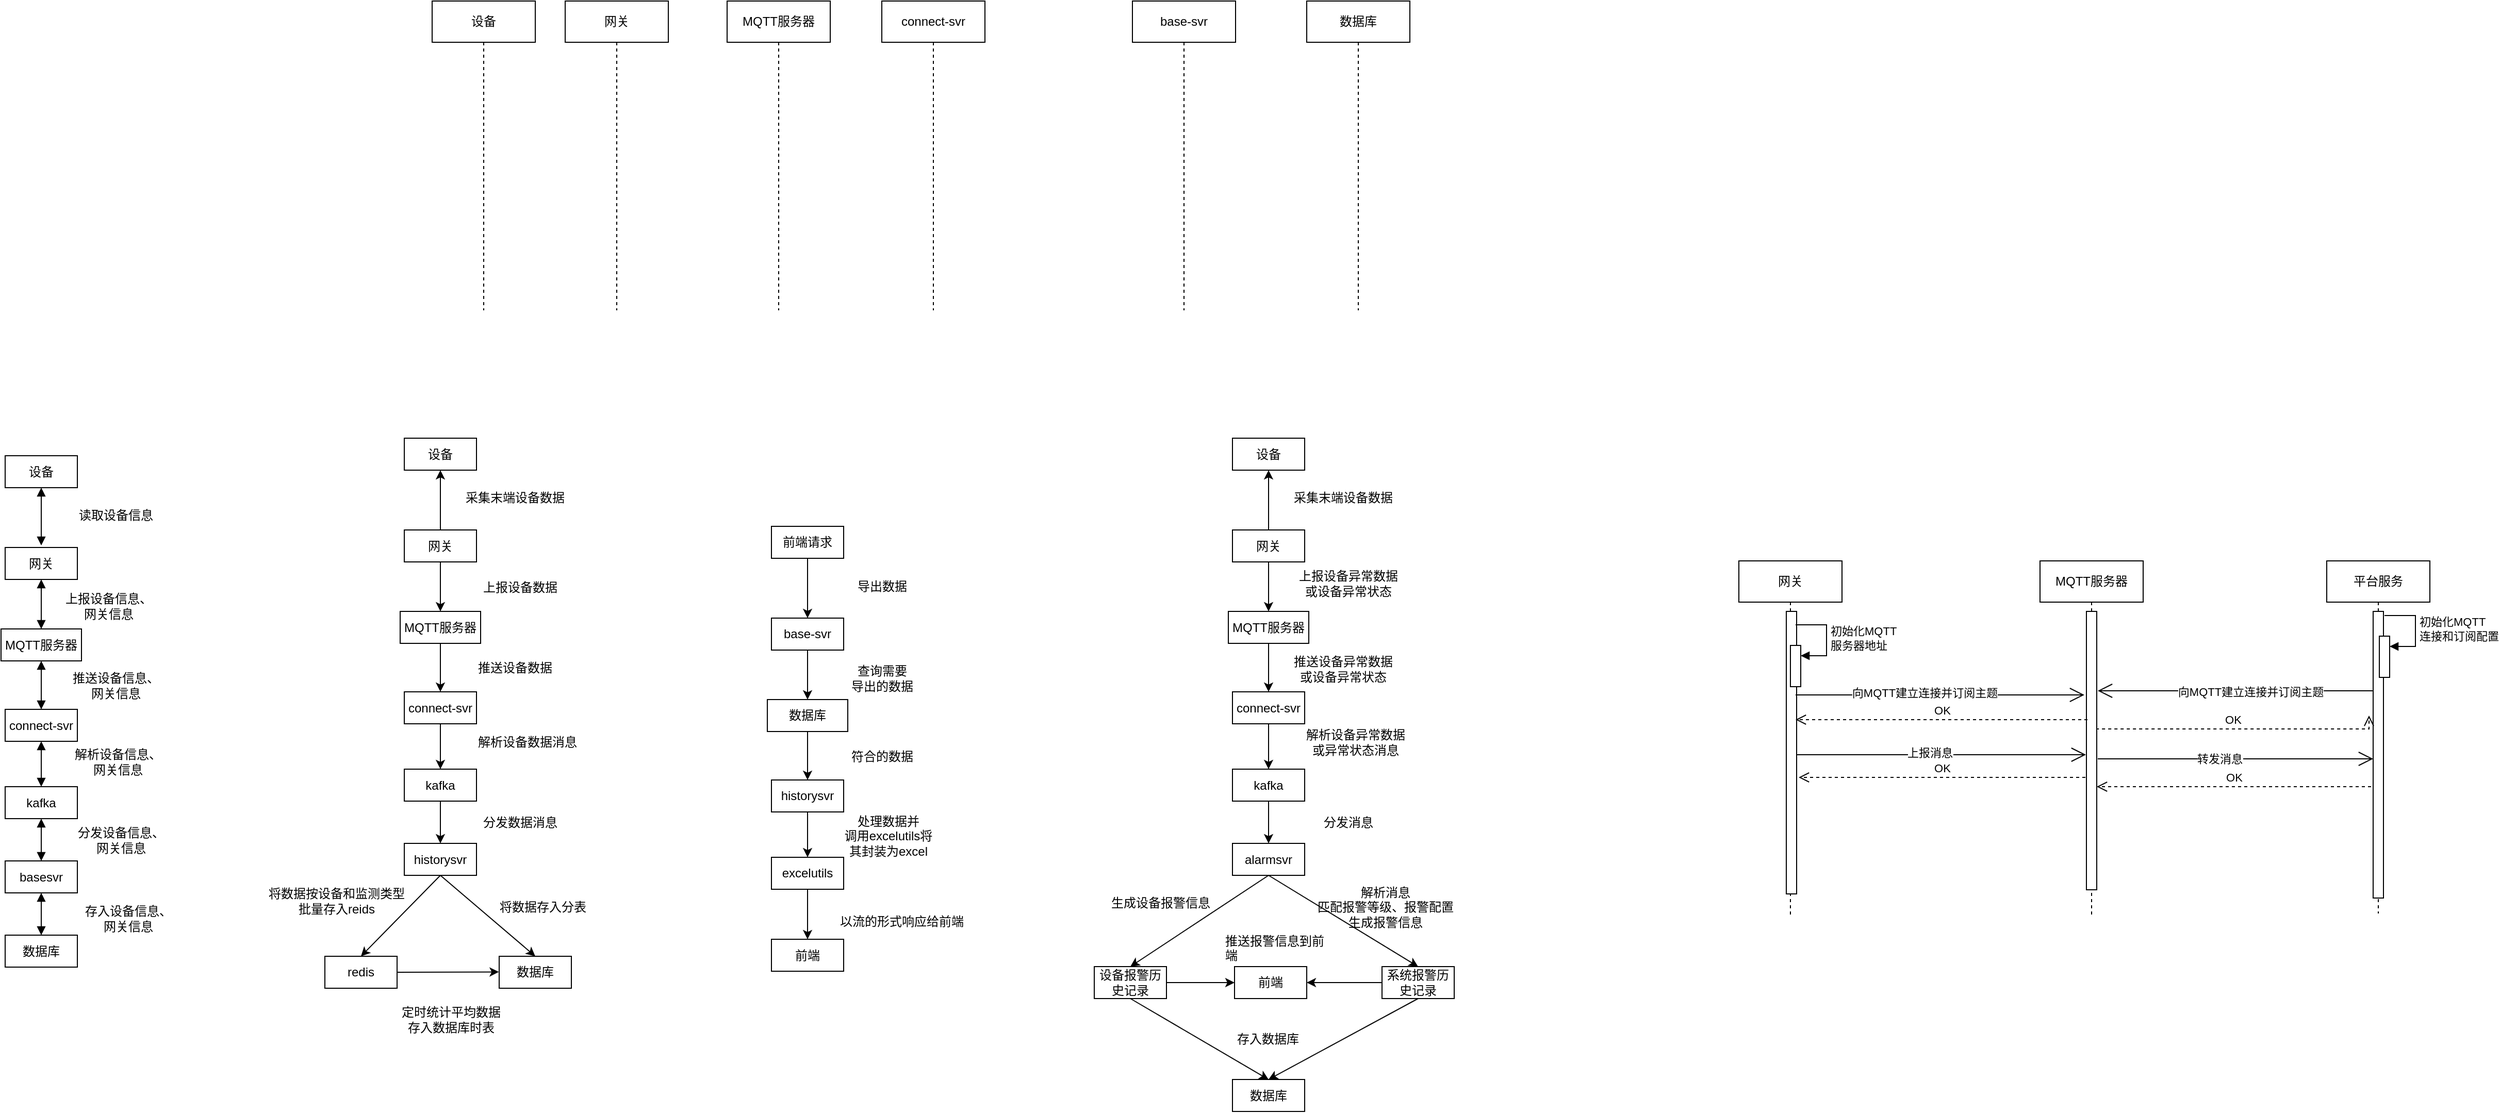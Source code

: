 <mxfile version="21.2.9" type="github">
  <diagram name="第 1 页" id="h34A-3EZHywdLwH-ddXc">
    <mxGraphModel dx="1756" dy="931" grid="0" gridSize="10" guides="1" tooltips="1" connect="1" arrows="1" fold="1" page="0" pageScale="1" pageWidth="827" pageHeight="1169" math="0" shadow="0">
      <root>
        <mxCell id="0" />
        <mxCell id="1" parent="0" />
        <mxCell id="1E0Ts8r5mvp0q8-YTQ_u-5" value="设备" style="shape=umlLifeline;perimeter=lifelinePerimeter;whiteSpace=wrap;html=1;container=1;dropTarget=0;collapsible=0;recursiveResize=0;outlineConnect=0;portConstraint=eastwest;newEdgeStyle={&quot;edgeStyle&quot;:&quot;elbowEdgeStyle&quot;,&quot;elbow&quot;:&quot;vertical&quot;,&quot;curved&quot;:0,&quot;rounded&quot;:0};" vertex="1" parent="1">
          <mxGeometry x="-322" y="-31" width="100" height="300" as="geometry" />
        </mxCell>
        <mxCell id="1E0Ts8r5mvp0q8-YTQ_u-6" value="网关" style="shape=umlLifeline;perimeter=lifelinePerimeter;whiteSpace=wrap;html=1;container=1;dropTarget=0;collapsible=0;recursiveResize=0;outlineConnect=0;portConstraint=eastwest;newEdgeStyle={&quot;edgeStyle&quot;:&quot;elbowEdgeStyle&quot;,&quot;elbow&quot;:&quot;vertical&quot;,&quot;curved&quot;:0,&quot;rounded&quot;:0};" vertex="1" parent="1">
          <mxGeometry x="-193" y="-31" width="100" height="300" as="geometry" />
        </mxCell>
        <mxCell id="1E0Ts8r5mvp0q8-YTQ_u-7" value="MQTT服务器" style="shape=umlLifeline;perimeter=lifelinePerimeter;whiteSpace=wrap;html=1;container=1;dropTarget=0;collapsible=0;recursiveResize=0;outlineConnect=0;portConstraint=eastwest;newEdgeStyle={&quot;edgeStyle&quot;:&quot;elbowEdgeStyle&quot;,&quot;elbow&quot;:&quot;vertical&quot;,&quot;curved&quot;:0,&quot;rounded&quot;:0};" vertex="1" parent="1">
          <mxGeometry x="-36" y="-31" width="100" height="300" as="geometry" />
        </mxCell>
        <mxCell id="1E0Ts8r5mvp0q8-YTQ_u-8" value="connect-svr" style="shape=umlLifeline;perimeter=lifelinePerimeter;whiteSpace=wrap;html=1;container=1;dropTarget=0;collapsible=0;recursiveResize=0;outlineConnect=0;portConstraint=eastwest;newEdgeStyle={&quot;edgeStyle&quot;:&quot;elbowEdgeStyle&quot;,&quot;elbow&quot;:&quot;vertical&quot;,&quot;curved&quot;:0,&quot;rounded&quot;:0};" vertex="1" parent="1">
          <mxGeometry x="114" y="-31" width="100" height="300" as="geometry" />
        </mxCell>
        <mxCell id="1E0Ts8r5mvp0q8-YTQ_u-9" value="base-svr" style="shape=umlLifeline;perimeter=lifelinePerimeter;whiteSpace=wrap;html=1;container=1;dropTarget=0;collapsible=0;recursiveResize=0;outlineConnect=0;portConstraint=eastwest;newEdgeStyle={&quot;edgeStyle&quot;:&quot;elbowEdgeStyle&quot;,&quot;elbow&quot;:&quot;vertical&quot;,&quot;curved&quot;:0,&quot;rounded&quot;:0};" vertex="1" parent="1">
          <mxGeometry x="357" y="-31" width="100" height="300" as="geometry" />
        </mxCell>
        <mxCell id="1E0Ts8r5mvp0q8-YTQ_u-13" value="数据库" style="shape=umlLifeline;perimeter=lifelinePerimeter;whiteSpace=wrap;html=1;container=1;dropTarget=0;collapsible=0;recursiveResize=0;outlineConnect=0;portConstraint=eastwest;newEdgeStyle={&quot;edgeStyle&quot;:&quot;elbowEdgeStyle&quot;,&quot;elbow&quot;:&quot;vertical&quot;,&quot;curved&quot;:0,&quot;rounded&quot;:0};" vertex="1" parent="1">
          <mxGeometry x="526" y="-31" width="100" height="300" as="geometry" />
        </mxCell>
        <mxCell id="1E0Ts8r5mvp0q8-YTQ_u-14" value="设备" style="rounded=0;whiteSpace=wrap;html=1;" vertex="1" parent="1">
          <mxGeometry x="-736" y="410" width="70" height="31" as="geometry" />
        </mxCell>
        <mxCell id="1E0Ts8r5mvp0q8-YTQ_u-15" value="网关" style="rounded=0;whiteSpace=wrap;html=1;" vertex="1" parent="1">
          <mxGeometry x="-736" y="499" width="70" height="31" as="geometry" />
        </mxCell>
        <mxCell id="1E0Ts8r5mvp0q8-YTQ_u-18" value="读取设备信息" style="text;html=1;align=center;verticalAlign=middle;resizable=0;points=[];autosize=1;strokeColor=none;fillColor=none;" vertex="1" parent="1">
          <mxGeometry x="-674" y="455" width="90" height="26" as="geometry" />
        </mxCell>
        <mxCell id="1E0Ts8r5mvp0q8-YTQ_u-20" value="MQTT服务器" style="rounded=0;whiteSpace=wrap;html=1;" vertex="1" parent="1">
          <mxGeometry x="-740" y="578" width="78" height="31" as="geometry" />
        </mxCell>
        <mxCell id="1E0Ts8r5mvp0q8-YTQ_u-22" value="上报设备信息、&lt;br&gt;网关信息" style="text;html=1;align=center;verticalAlign=middle;resizable=0;points=[];autosize=1;strokeColor=none;fillColor=none;" vertex="1" parent="1">
          <mxGeometry x="-687" y="535" width="102" height="41" as="geometry" />
        </mxCell>
        <mxCell id="1E0Ts8r5mvp0q8-YTQ_u-23" value="connect-svr" style="rounded=0;whiteSpace=wrap;html=1;" vertex="1" parent="1">
          <mxGeometry x="-736" y="656" width="70" height="31" as="geometry" />
        </mxCell>
        <mxCell id="1E0Ts8r5mvp0q8-YTQ_u-25" value="推送设备信息、&lt;br style=&quot;border-color: var(--border-color);&quot;&gt;网关信息" style="text;html=1;align=center;verticalAlign=middle;resizable=0;points=[];autosize=1;strokeColor=none;fillColor=none;" vertex="1" parent="1">
          <mxGeometry x="-680" y="612" width="102" height="41" as="geometry" />
        </mxCell>
        <mxCell id="1E0Ts8r5mvp0q8-YTQ_u-26" value="kafka" style="rounded=0;whiteSpace=wrap;html=1;" vertex="1" parent="1">
          <mxGeometry x="-736" y="731" width="70" height="31" as="geometry" />
        </mxCell>
        <mxCell id="1E0Ts8r5mvp0q8-YTQ_u-29" value="解析设备信息、&lt;br style=&quot;border-color: var(--border-color);&quot;&gt;网关信息" style="text;html=1;align=center;verticalAlign=middle;resizable=0;points=[];autosize=1;strokeColor=none;fillColor=none;" vertex="1" parent="1">
          <mxGeometry x="-678" y="686" width="102" height="41" as="geometry" />
        </mxCell>
        <mxCell id="1E0Ts8r5mvp0q8-YTQ_u-30" value="basesvr" style="rounded=0;whiteSpace=wrap;html=1;" vertex="1" parent="1">
          <mxGeometry x="-736" y="803" width="70" height="31" as="geometry" />
        </mxCell>
        <mxCell id="1E0Ts8r5mvp0q8-YTQ_u-32" value="分发设备信息、&lt;br style=&quot;border-color: var(--border-color);&quot;&gt;网关信息" style="text;html=1;align=center;verticalAlign=middle;resizable=0;points=[];autosize=1;strokeColor=none;fillColor=none;" vertex="1" parent="1">
          <mxGeometry x="-675" y="762" width="102" height="41" as="geometry" />
        </mxCell>
        <mxCell id="1E0Ts8r5mvp0q8-YTQ_u-35" value="数据库" style="rounded=0;whiteSpace=wrap;html=1;" vertex="1" parent="1">
          <mxGeometry x="-736" y="875" width="70" height="31" as="geometry" />
        </mxCell>
        <mxCell id="1E0Ts8r5mvp0q8-YTQ_u-37" value="存入设备信息、&lt;br style=&quot;border-color: var(--border-color);&quot;&gt;网关信息" style="text;html=1;align=center;verticalAlign=middle;resizable=0;points=[];autosize=1;strokeColor=none;fillColor=none;" vertex="1" parent="1">
          <mxGeometry x="-668" y="838" width="102" height="41" as="geometry" />
        </mxCell>
        <mxCell id="1E0Ts8r5mvp0q8-YTQ_u-40" value="设备" style="rounded=0;whiteSpace=wrap;html=1;" vertex="1" parent="1">
          <mxGeometry x="-349" y="393" width="70" height="31" as="geometry" />
        </mxCell>
        <mxCell id="1E0Ts8r5mvp0q8-YTQ_u-41" style="edgeStyle=none;rounded=0;orthogonalLoop=1;jettySize=auto;html=1;exitX=0.5;exitY=1;exitDx=0;exitDy=0;entryX=0.5;entryY=0;entryDx=0;entryDy=0;" edge="1" parent="1" source="1E0Ts8r5mvp0q8-YTQ_u-43" target="1E0Ts8r5mvp0q8-YTQ_u-46">
          <mxGeometry relative="1" as="geometry" />
        </mxCell>
        <mxCell id="1E0Ts8r5mvp0q8-YTQ_u-42" style="edgeStyle=none;rounded=0;orthogonalLoop=1;jettySize=auto;html=1;exitX=0.5;exitY=0;exitDx=0;exitDy=0;" edge="1" parent="1" source="1E0Ts8r5mvp0q8-YTQ_u-43" target="1E0Ts8r5mvp0q8-YTQ_u-40">
          <mxGeometry relative="1" as="geometry" />
        </mxCell>
        <mxCell id="1E0Ts8r5mvp0q8-YTQ_u-43" value="网关" style="rounded=0;whiteSpace=wrap;html=1;" vertex="1" parent="1">
          <mxGeometry x="-349" y="482" width="70" height="31" as="geometry" />
        </mxCell>
        <mxCell id="1E0Ts8r5mvp0q8-YTQ_u-44" value="采集末端设备数据" style="text;html=1;align=center;verticalAlign=middle;resizable=0;points=[];autosize=1;strokeColor=none;fillColor=none;" vertex="1" parent="1">
          <mxGeometry x="-299" y="438" width="114" height="26" as="geometry" />
        </mxCell>
        <mxCell id="1E0Ts8r5mvp0q8-YTQ_u-45" style="edgeStyle=none;rounded=0;orthogonalLoop=1;jettySize=auto;html=1;exitX=0.5;exitY=1;exitDx=0;exitDy=0;entryX=0.5;entryY=0;entryDx=0;entryDy=0;" edge="1" parent="1" source="1E0Ts8r5mvp0q8-YTQ_u-46" target="1E0Ts8r5mvp0q8-YTQ_u-49">
          <mxGeometry relative="1" as="geometry" />
        </mxCell>
        <mxCell id="1E0Ts8r5mvp0q8-YTQ_u-46" value="MQTT服务器" style="rounded=0;whiteSpace=wrap;html=1;" vertex="1" parent="1">
          <mxGeometry x="-353" y="561" width="78" height="31" as="geometry" />
        </mxCell>
        <mxCell id="1E0Ts8r5mvp0q8-YTQ_u-47" value="上报设备数据" style="text;html=1;align=center;verticalAlign=middle;resizable=0;points=[];autosize=1;strokeColor=none;fillColor=none;" vertex="1" parent="1">
          <mxGeometry x="-282" y="524.5" width="90" height="26" as="geometry" />
        </mxCell>
        <mxCell id="1E0Ts8r5mvp0q8-YTQ_u-48" style="edgeStyle=none;rounded=0;orthogonalLoop=1;jettySize=auto;html=1;exitX=0.5;exitY=1;exitDx=0;exitDy=0;" edge="1" parent="1" source="1E0Ts8r5mvp0q8-YTQ_u-49" target="1E0Ts8r5mvp0q8-YTQ_u-52">
          <mxGeometry relative="1" as="geometry" />
        </mxCell>
        <mxCell id="1E0Ts8r5mvp0q8-YTQ_u-49" value="connect-svr" style="rounded=0;whiteSpace=wrap;html=1;" vertex="1" parent="1">
          <mxGeometry x="-349" y="639" width="70" height="31" as="geometry" />
        </mxCell>
        <mxCell id="1E0Ts8r5mvp0q8-YTQ_u-50" value="推送设备数据" style="text;html=1;align=center;verticalAlign=middle;resizable=0;points=[];autosize=1;strokeColor=none;fillColor=none;" vertex="1" parent="1">
          <mxGeometry x="-287" y="603" width="90" height="26" as="geometry" />
        </mxCell>
        <mxCell id="1E0Ts8r5mvp0q8-YTQ_u-51" style="edgeStyle=none;rounded=0;orthogonalLoop=1;jettySize=auto;html=1;exitX=0.5;exitY=1;exitDx=0;exitDy=0;entryX=0.5;entryY=0;entryDx=0;entryDy=0;" edge="1" parent="1" source="1E0Ts8r5mvp0q8-YTQ_u-52" target="1E0Ts8r5mvp0q8-YTQ_u-55">
          <mxGeometry relative="1" as="geometry" />
        </mxCell>
        <mxCell id="1E0Ts8r5mvp0q8-YTQ_u-52" value="kafka" style="rounded=0;whiteSpace=wrap;html=1;" vertex="1" parent="1">
          <mxGeometry x="-349" y="714" width="70" height="31" as="geometry" />
        </mxCell>
        <mxCell id="1E0Ts8r5mvp0q8-YTQ_u-53" value="解析设备数据消息" style="text;html=1;align=center;verticalAlign=middle;resizable=0;points=[];autosize=1;strokeColor=none;fillColor=none;" vertex="1" parent="1">
          <mxGeometry x="-287" y="674.5" width="114" height="26" as="geometry" />
        </mxCell>
        <mxCell id="1E0Ts8r5mvp0q8-YTQ_u-61" style="edgeStyle=none;rounded=0;orthogonalLoop=1;jettySize=auto;html=1;exitX=0.5;exitY=1;exitDx=0;exitDy=0;entryX=0.5;entryY=0;entryDx=0;entryDy=0;" edge="1" parent="1" source="1E0Ts8r5mvp0q8-YTQ_u-55" target="1E0Ts8r5mvp0q8-YTQ_u-60">
          <mxGeometry relative="1" as="geometry" />
        </mxCell>
        <mxCell id="1E0Ts8r5mvp0q8-YTQ_u-65" style="edgeStyle=none;rounded=0;orthogonalLoop=1;jettySize=auto;html=1;exitX=0.5;exitY=1;exitDx=0;exitDy=0;entryX=0.5;entryY=0;entryDx=0;entryDy=0;" edge="1" parent="1" source="1E0Ts8r5mvp0q8-YTQ_u-55" target="1E0Ts8r5mvp0q8-YTQ_u-57">
          <mxGeometry relative="1" as="geometry" />
        </mxCell>
        <mxCell id="1E0Ts8r5mvp0q8-YTQ_u-55" value="historysvr" style="rounded=0;whiteSpace=wrap;html=1;" vertex="1" parent="1">
          <mxGeometry x="-349" y="786" width="70" height="31" as="geometry" />
        </mxCell>
        <mxCell id="1E0Ts8r5mvp0q8-YTQ_u-56" value="分发数据消息" style="text;html=1;align=center;verticalAlign=middle;resizable=0;points=[];autosize=1;strokeColor=none;fillColor=none;" vertex="1" parent="1">
          <mxGeometry x="-282" y="753" width="90" height="26" as="geometry" />
        </mxCell>
        <mxCell id="1E0Ts8r5mvp0q8-YTQ_u-57" value="数据库" style="rounded=0;whiteSpace=wrap;html=1;" vertex="1" parent="1">
          <mxGeometry x="-257" y="895.5" width="70" height="31" as="geometry" />
        </mxCell>
        <mxCell id="1E0Ts8r5mvp0q8-YTQ_u-67" style="edgeStyle=none;rounded=0;orthogonalLoop=1;jettySize=auto;html=1;exitX=1;exitY=0.5;exitDx=0;exitDy=0;" edge="1" parent="1" source="1E0Ts8r5mvp0q8-YTQ_u-60">
          <mxGeometry relative="1" as="geometry">
            <mxPoint x="-257.333" y="910.667" as="targetPoint" />
          </mxGeometry>
        </mxCell>
        <mxCell id="1E0Ts8r5mvp0q8-YTQ_u-60" value="redis" style="rounded=0;whiteSpace=wrap;html=1;" vertex="1" parent="1">
          <mxGeometry x="-426" y="895.5" width="70" height="31" as="geometry" />
        </mxCell>
        <mxCell id="1E0Ts8r5mvp0q8-YTQ_u-62" value="将数据按设备和监测类型&lt;br&gt;批量存入reids" style="text;html=1;align=center;verticalAlign=middle;resizable=0;points=[];autosize=1;strokeColor=none;fillColor=none;" vertex="1" parent="1">
          <mxGeometry x="-490" y="821.5" width="150" height="41" as="geometry" />
        </mxCell>
        <mxCell id="1E0Ts8r5mvp0q8-YTQ_u-66" value="将数据存入分表" style="text;html=1;align=center;verticalAlign=middle;resizable=0;points=[];autosize=1;strokeColor=none;fillColor=none;" vertex="1" parent="1">
          <mxGeometry x="-266" y="834.5" width="102" height="26" as="geometry" />
        </mxCell>
        <mxCell id="1E0Ts8r5mvp0q8-YTQ_u-68" value="定时统计平均数据&lt;br&gt;存入数据库时表" style="text;html=1;align=center;verticalAlign=middle;resizable=0;points=[];autosize=1;strokeColor=none;fillColor=none;" vertex="1" parent="1">
          <mxGeometry x="-361" y="936.5" width="114" height="41" as="geometry" />
        </mxCell>
        <mxCell id="1E0Ts8r5mvp0q8-YTQ_u-89" style="edgeStyle=none;rounded=0;orthogonalLoop=1;jettySize=auto;html=1;exitX=0.5;exitY=1;exitDx=0;exitDy=0;" edge="1" parent="1" source="1E0Ts8r5mvp0q8-YTQ_u-70" target="1E0Ts8r5mvp0q8-YTQ_u-73">
          <mxGeometry relative="1" as="geometry" />
        </mxCell>
        <mxCell id="1E0Ts8r5mvp0q8-YTQ_u-70" value="前端请求" style="rounded=0;whiteSpace=wrap;html=1;" vertex="1" parent="1">
          <mxGeometry x="7" y="478.5" width="70" height="31" as="geometry" />
        </mxCell>
        <mxCell id="1E0Ts8r5mvp0q8-YTQ_u-71" style="edgeStyle=none;rounded=0;orthogonalLoop=1;jettySize=auto;html=1;exitX=0.5;exitY=1;exitDx=0;exitDy=0;entryX=0.5;entryY=0;entryDx=0;entryDy=0;" edge="1" parent="1" source="1E0Ts8r5mvp0q8-YTQ_u-73" target="1E0Ts8r5mvp0q8-YTQ_u-76">
          <mxGeometry relative="1" as="geometry" />
        </mxCell>
        <mxCell id="1E0Ts8r5mvp0q8-YTQ_u-73" value="base-svr" style="rounded=0;whiteSpace=wrap;html=1;" vertex="1" parent="1">
          <mxGeometry x="7" y="567.5" width="70" height="31" as="geometry" />
        </mxCell>
        <mxCell id="1E0Ts8r5mvp0q8-YTQ_u-74" value="导出数据" style="text;html=1;align=center;verticalAlign=middle;resizable=0;points=[];autosize=1;strokeColor=none;fillColor=none;" vertex="1" parent="1">
          <mxGeometry x="81" y="523.5" width="66" height="26" as="geometry" />
        </mxCell>
        <mxCell id="1E0Ts8r5mvp0q8-YTQ_u-75" style="edgeStyle=none;rounded=0;orthogonalLoop=1;jettySize=auto;html=1;exitX=0.5;exitY=1;exitDx=0;exitDy=0;entryX=0.5;entryY=0;entryDx=0;entryDy=0;" edge="1" parent="1" source="1E0Ts8r5mvp0q8-YTQ_u-76" target="1E0Ts8r5mvp0q8-YTQ_u-79">
          <mxGeometry relative="1" as="geometry" />
        </mxCell>
        <mxCell id="1E0Ts8r5mvp0q8-YTQ_u-76" value="数据库" style="rounded=0;whiteSpace=wrap;html=1;" vertex="1" parent="1">
          <mxGeometry x="3" y="646.5" width="78" height="31" as="geometry" />
        </mxCell>
        <mxCell id="1E0Ts8r5mvp0q8-YTQ_u-77" value="查询需要&lt;br&gt;导出的数据" style="text;html=1;align=center;verticalAlign=middle;resizable=0;points=[];autosize=1;strokeColor=none;fillColor=none;" vertex="1" parent="1">
          <mxGeometry x="75" y="605.5" width="78" height="41" as="geometry" />
        </mxCell>
        <mxCell id="1E0Ts8r5mvp0q8-YTQ_u-78" style="edgeStyle=none;rounded=0;orthogonalLoop=1;jettySize=auto;html=1;exitX=0.5;exitY=1;exitDx=0;exitDy=0;" edge="1" parent="1" source="1E0Ts8r5mvp0q8-YTQ_u-79" target="1E0Ts8r5mvp0q8-YTQ_u-82">
          <mxGeometry relative="1" as="geometry" />
        </mxCell>
        <mxCell id="1E0Ts8r5mvp0q8-YTQ_u-79" value="historysvr" style="rounded=0;whiteSpace=wrap;html=1;" vertex="1" parent="1">
          <mxGeometry x="7" y="724.5" width="70" height="31" as="geometry" />
        </mxCell>
        <mxCell id="1E0Ts8r5mvp0q8-YTQ_u-80" value="符合的数据" style="text;html=1;align=center;verticalAlign=middle;resizable=0;points=[];autosize=1;strokeColor=none;fillColor=none;" vertex="1" parent="1">
          <mxGeometry x="75" y="688.5" width="78" height="26" as="geometry" />
        </mxCell>
        <mxCell id="1E0Ts8r5mvp0q8-YTQ_u-122" style="edgeStyle=none;rounded=0;orthogonalLoop=1;jettySize=auto;html=1;exitX=0.5;exitY=1;exitDx=0;exitDy=0;entryX=0.5;entryY=0;entryDx=0;entryDy=0;" edge="1" parent="1" source="1E0Ts8r5mvp0q8-YTQ_u-82" target="1E0Ts8r5mvp0q8-YTQ_u-120">
          <mxGeometry relative="1" as="geometry" />
        </mxCell>
        <mxCell id="1E0Ts8r5mvp0q8-YTQ_u-82" value="excelutils" style="rounded=0;whiteSpace=wrap;html=1;" vertex="1" parent="1">
          <mxGeometry x="7" y="799.5" width="70" height="31" as="geometry" />
        </mxCell>
        <mxCell id="1E0Ts8r5mvp0q8-YTQ_u-83" value="处理数据并&lt;br&gt;调用excelutils将&lt;br&gt;其封装为excel" style="text;html=1;align=center;verticalAlign=middle;resizable=0;points=[];autosize=1;strokeColor=none;fillColor=none;" vertex="1" parent="1">
          <mxGeometry x="68" y="751.5" width="103" height="55" as="geometry" />
        </mxCell>
        <mxCell id="1E0Ts8r5mvp0q8-YTQ_u-90" value="设备" style="rounded=0;whiteSpace=wrap;html=1;" vertex="1" parent="1">
          <mxGeometry x="454" y="393" width="70" height="31" as="geometry" />
        </mxCell>
        <mxCell id="1E0Ts8r5mvp0q8-YTQ_u-91" style="edgeStyle=none;rounded=0;orthogonalLoop=1;jettySize=auto;html=1;exitX=0.5;exitY=1;exitDx=0;exitDy=0;entryX=0.5;entryY=0;entryDx=0;entryDy=0;" edge="1" parent="1" source="1E0Ts8r5mvp0q8-YTQ_u-93" target="1E0Ts8r5mvp0q8-YTQ_u-96">
          <mxGeometry relative="1" as="geometry" />
        </mxCell>
        <mxCell id="1E0Ts8r5mvp0q8-YTQ_u-92" style="edgeStyle=none;rounded=0;orthogonalLoop=1;jettySize=auto;html=1;exitX=0.5;exitY=0;exitDx=0;exitDy=0;" edge="1" parent="1" source="1E0Ts8r5mvp0q8-YTQ_u-93" target="1E0Ts8r5mvp0q8-YTQ_u-90">
          <mxGeometry relative="1" as="geometry" />
        </mxCell>
        <mxCell id="1E0Ts8r5mvp0q8-YTQ_u-93" value="网关" style="rounded=0;whiteSpace=wrap;html=1;" vertex="1" parent="1">
          <mxGeometry x="454" y="482" width="70" height="31" as="geometry" />
        </mxCell>
        <mxCell id="1E0Ts8r5mvp0q8-YTQ_u-94" value="采集末端设备数据" style="text;html=1;align=center;verticalAlign=middle;resizable=0;points=[];autosize=1;strokeColor=none;fillColor=none;" vertex="1" parent="1">
          <mxGeometry x="504" y="438" width="114" height="26" as="geometry" />
        </mxCell>
        <mxCell id="1E0Ts8r5mvp0q8-YTQ_u-95" style="edgeStyle=none;rounded=0;orthogonalLoop=1;jettySize=auto;html=1;exitX=0.5;exitY=1;exitDx=0;exitDy=0;entryX=0.5;entryY=0;entryDx=0;entryDy=0;" edge="1" parent="1" source="1E0Ts8r5mvp0q8-YTQ_u-96" target="1E0Ts8r5mvp0q8-YTQ_u-99">
          <mxGeometry relative="1" as="geometry" />
        </mxCell>
        <mxCell id="1E0Ts8r5mvp0q8-YTQ_u-96" value="MQTT服务器" style="rounded=0;whiteSpace=wrap;html=1;" vertex="1" parent="1">
          <mxGeometry x="450" y="561" width="78" height="31" as="geometry" />
        </mxCell>
        <mxCell id="1E0Ts8r5mvp0q8-YTQ_u-97" value="上报设备异常数据&lt;br&gt;或设备异常状态" style="text;html=1;align=center;verticalAlign=middle;resizable=0;points=[];autosize=1;strokeColor=none;fillColor=none;" vertex="1" parent="1">
          <mxGeometry x="509" y="513" width="114" height="41" as="geometry" />
        </mxCell>
        <mxCell id="1E0Ts8r5mvp0q8-YTQ_u-98" style="edgeStyle=none;rounded=0;orthogonalLoop=1;jettySize=auto;html=1;exitX=0.5;exitY=1;exitDx=0;exitDy=0;" edge="1" parent="1" source="1E0Ts8r5mvp0q8-YTQ_u-99" target="1E0Ts8r5mvp0q8-YTQ_u-102">
          <mxGeometry relative="1" as="geometry" />
        </mxCell>
        <mxCell id="1E0Ts8r5mvp0q8-YTQ_u-99" value="connect-svr" style="rounded=0;whiteSpace=wrap;html=1;" vertex="1" parent="1">
          <mxGeometry x="454" y="639" width="70" height="31" as="geometry" />
        </mxCell>
        <mxCell id="1E0Ts8r5mvp0q8-YTQ_u-100" value="推送设备异常数据&lt;br&gt;或设备异常状态" style="text;html=1;align=center;verticalAlign=middle;resizable=0;points=[];autosize=1;strokeColor=none;fillColor=none;" vertex="1" parent="1">
          <mxGeometry x="504" y="596" width="114" height="41" as="geometry" />
        </mxCell>
        <mxCell id="1E0Ts8r5mvp0q8-YTQ_u-101" style="edgeStyle=none;rounded=0;orthogonalLoop=1;jettySize=auto;html=1;exitX=0.5;exitY=1;exitDx=0;exitDy=0;entryX=0.5;entryY=0;entryDx=0;entryDy=0;" edge="1" parent="1" source="1E0Ts8r5mvp0q8-YTQ_u-102" target="1E0Ts8r5mvp0q8-YTQ_u-106">
          <mxGeometry relative="1" as="geometry" />
        </mxCell>
        <mxCell id="1E0Ts8r5mvp0q8-YTQ_u-102" value="kafka" style="rounded=0;whiteSpace=wrap;html=1;" vertex="1" parent="1">
          <mxGeometry x="454" y="714" width="70" height="31" as="geometry" />
        </mxCell>
        <mxCell id="1E0Ts8r5mvp0q8-YTQ_u-103" value="解析设备异常数据&lt;br&gt;或异常状态消息" style="text;html=1;align=center;verticalAlign=middle;resizable=0;points=[];autosize=1;strokeColor=none;fillColor=none;" vertex="1" parent="1">
          <mxGeometry x="516" y="667.5" width="114" height="41" as="geometry" />
        </mxCell>
        <mxCell id="1E0Ts8r5mvp0q8-YTQ_u-104" style="edgeStyle=none;rounded=0;orthogonalLoop=1;jettySize=auto;html=1;exitX=0.5;exitY=1;exitDx=0;exitDy=0;entryX=0.5;entryY=0;entryDx=0;entryDy=0;" edge="1" parent="1" source="1E0Ts8r5mvp0q8-YTQ_u-106" target="1E0Ts8r5mvp0q8-YTQ_u-110">
          <mxGeometry relative="1" as="geometry" />
        </mxCell>
        <mxCell id="1E0Ts8r5mvp0q8-YTQ_u-105" style="edgeStyle=none;rounded=0;orthogonalLoop=1;jettySize=auto;html=1;exitX=0.5;exitY=1;exitDx=0;exitDy=0;entryX=0.5;entryY=0;entryDx=0;entryDy=0;" edge="1" parent="1" source="1E0Ts8r5mvp0q8-YTQ_u-106" target="1E0Ts8r5mvp0q8-YTQ_u-108">
          <mxGeometry relative="1" as="geometry" />
        </mxCell>
        <mxCell id="1E0Ts8r5mvp0q8-YTQ_u-106" value="alarmsvr" style="rounded=0;whiteSpace=wrap;html=1;" vertex="1" parent="1">
          <mxGeometry x="454" y="786" width="70" height="31" as="geometry" />
        </mxCell>
        <mxCell id="1E0Ts8r5mvp0q8-YTQ_u-107" value="分发消息" style="text;html=1;align=center;verticalAlign=middle;resizable=0;points=[];autosize=1;strokeColor=none;fillColor=none;" vertex="1" parent="1">
          <mxGeometry x="533" y="753" width="66" height="26" as="geometry" />
        </mxCell>
        <mxCell id="1E0Ts8r5mvp0q8-YTQ_u-117" style="edgeStyle=none;rounded=0;orthogonalLoop=1;jettySize=auto;html=1;exitX=0.5;exitY=1;exitDx=0;exitDy=0;entryX=0.5;entryY=0;entryDx=0;entryDy=0;" edge="1" parent="1" source="1E0Ts8r5mvp0q8-YTQ_u-108" target="1E0Ts8r5mvp0q8-YTQ_u-115">
          <mxGeometry relative="1" as="geometry" />
        </mxCell>
        <mxCell id="1E0Ts8r5mvp0q8-YTQ_u-125" style="edgeStyle=none;rounded=0;orthogonalLoop=1;jettySize=auto;html=1;exitX=0;exitY=0.5;exitDx=0;exitDy=0;entryX=1;entryY=0.5;entryDx=0;entryDy=0;" edge="1" parent="1" source="1E0Ts8r5mvp0q8-YTQ_u-108" target="1E0Ts8r5mvp0q8-YTQ_u-123">
          <mxGeometry relative="1" as="geometry" />
        </mxCell>
        <mxCell id="1E0Ts8r5mvp0q8-YTQ_u-108" value="系统报警历史记录" style="rounded=0;whiteSpace=wrap;html=1;" vertex="1" parent="1">
          <mxGeometry x="599" y="905.5" width="70" height="31" as="geometry" />
        </mxCell>
        <mxCell id="1E0Ts8r5mvp0q8-YTQ_u-116" style="edgeStyle=none;rounded=0;orthogonalLoop=1;jettySize=auto;html=1;exitX=0.5;exitY=1;exitDx=0;exitDy=0;entryX=0.5;entryY=0;entryDx=0;entryDy=0;" edge="1" parent="1" source="1E0Ts8r5mvp0q8-YTQ_u-110" target="1E0Ts8r5mvp0q8-YTQ_u-115">
          <mxGeometry relative="1" as="geometry" />
        </mxCell>
        <mxCell id="1E0Ts8r5mvp0q8-YTQ_u-124" style="edgeStyle=none;rounded=0;orthogonalLoop=1;jettySize=auto;html=1;exitX=1;exitY=0.5;exitDx=0;exitDy=0;entryX=0;entryY=0.5;entryDx=0;entryDy=0;" edge="1" parent="1" source="1E0Ts8r5mvp0q8-YTQ_u-110" target="1E0Ts8r5mvp0q8-YTQ_u-123">
          <mxGeometry relative="1" as="geometry" />
        </mxCell>
        <mxCell id="1E0Ts8r5mvp0q8-YTQ_u-110" value="设备报警历史记录" style="rounded=0;whiteSpace=wrap;html=1;" vertex="1" parent="1">
          <mxGeometry x="320" y="905.5" width="70" height="31" as="geometry" />
        </mxCell>
        <mxCell id="1E0Ts8r5mvp0q8-YTQ_u-111" value="生成设备报警信息" style="text;html=1;align=center;verticalAlign=middle;resizable=0;points=[];autosize=1;strokeColor=none;fillColor=none;" vertex="1" parent="1">
          <mxGeometry x="327" y="830.5" width="114" height="26" as="geometry" />
        </mxCell>
        <mxCell id="1E0Ts8r5mvp0q8-YTQ_u-115" value="数据库" style="rounded=0;whiteSpace=wrap;html=1;" vertex="1" parent="1">
          <mxGeometry x="454" y="1015" width="70" height="31" as="geometry" />
        </mxCell>
        <mxCell id="1E0Ts8r5mvp0q8-YTQ_u-118" value="存入数据库" style="text;html=1;align=center;verticalAlign=middle;resizable=0;points=[];autosize=1;strokeColor=none;fillColor=none;" vertex="1" parent="1">
          <mxGeometry x="449" y="963" width="78" height="26" as="geometry" />
        </mxCell>
        <mxCell id="1E0Ts8r5mvp0q8-YTQ_u-119" value="解析消息&lt;br&gt;匹配报警等级、报警配置&lt;br&gt;生成报警信息" style="text;html=1;align=center;verticalAlign=middle;resizable=0;points=[];autosize=1;strokeColor=none;fillColor=none;" vertex="1" parent="1">
          <mxGeometry x="527" y="820" width="150" height="55" as="geometry" />
        </mxCell>
        <mxCell id="1E0Ts8r5mvp0q8-YTQ_u-120" value="前端" style="rounded=0;whiteSpace=wrap;html=1;" vertex="1" parent="1">
          <mxGeometry x="7" y="879" width="70" height="31" as="geometry" />
        </mxCell>
        <mxCell id="1E0Ts8r5mvp0q8-YTQ_u-121" value="以流的形式响应给前端" style="text;html=1;align=center;verticalAlign=middle;resizable=0;points=[];autosize=1;strokeColor=none;fillColor=none;" vertex="1" parent="1">
          <mxGeometry x="64" y="849" width="138" height="26" as="geometry" />
        </mxCell>
        <mxCell id="1E0Ts8r5mvp0q8-YTQ_u-123" value="前端" style="rounded=0;whiteSpace=wrap;html=1;" vertex="1" parent="1">
          <mxGeometry x="456" y="905.5" width="70" height="31" as="geometry" />
        </mxCell>
        <mxCell id="1E0Ts8r5mvp0q8-YTQ_u-126" value="&lt;span style=&quot;color: rgb(0, 0, 0); font-family: Helvetica; font-size: 12px; font-style: normal; font-variant-ligatures: normal; font-variant-caps: normal; font-weight: 400; letter-spacing: normal; orphans: 2; text-align: center; text-indent: 0px; text-transform: none; widows: 2; word-spacing: 0px; -webkit-text-stroke-width: 0px; background-color: rgb(255, 255, 255); text-decoration-thickness: initial; text-decoration-style: initial; text-decoration-color: initial; float: none; display: inline !important;&quot;&gt;推送报警信息到前端&lt;/span&gt;" style="text;whiteSpace=wrap;html=1;" vertex="1" parent="1">
          <mxGeometry x="445" y="866.997" width="100" height="36" as="geometry" />
        </mxCell>
        <mxCell id="1E0Ts8r5mvp0q8-YTQ_u-149" value="网关" style="shape=umlLifeline;perimeter=lifelinePerimeter;whiteSpace=wrap;html=1;container=1;dropTarget=0;collapsible=0;recursiveResize=0;outlineConnect=0;portConstraint=eastwest;newEdgeStyle={&quot;edgeStyle&quot;:&quot;elbowEdgeStyle&quot;,&quot;elbow&quot;:&quot;vertical&quot;,&quot;curved&quot;:0,&quot;rounded&quot;:0};" vertex="1" parent="1">
          <mxGeometry x="945" y="512" width="100" height="343" as="geometry" />
        </mxCell>
        <mxCell id="1E0Ts8r5mvp0q8-YTQ_u-150" value="" style="html=1;points=[];perimeter=orthogonalPerimeter;outlineConnect=0;targetShapes=umlLifeline;portConstraint=eastwest;newEdgeStyle={&quot;edgeStyle&quot;:&quot;elbowEdgeStyle&quot;,&quot;elbow&quot;:&quot;vertical&quot;,&quot;curved&quot;:0,&quot;rounded&quot;:0};" vertex="1" parent="1E0Ts8r5mvp0q8-YTQ_u-149">
          <mxGeometry x="46" y="49" width="10" height="274" as="geometry" />
        </mxCell>
        <mxCell id="1E0Ts8r5mvp0q8-YTQ_u-151" value="" style="html=1;points=[];perimeter=orthogonalPerimeter;outlineConnect=0;targetShapes=umlLifeline;portConstraint=eastwest;newEdgeStyle={&quot;edgeStyle&quot;:&quot;elbowEdgeStyle&quot;,&quot;elbow&quot;:&quot;vertical&quot;,&quot;curved&quot;:0,&quot;rounded&quot;:0};" vertex="1" parent="1E0Ts8r5mvp0q8-YTQ_u-149">
          <mxGeometry x="50" y="82" width="10" height="40" as="geometry" />
        </mxCell>
        <mxCell id="1E0Ts8r5mvp0q8-YTQ_u-152" value="初始化MQTT&lt;br&gt;服务器地址" style="html=1;align=left;spacingLeft=2;endArrow=block;rounded=0;edgeStyle=orthogonalEdgeStyle;curved=0;rounded=0;" edge="1" parent="1E0Ts8r5mvp0q8-YTQ_u-149" target="1E0Ts8r5mvp0q8-YTQ_u-151">
          <mxGeometry relative="1" as="geometry">
            <mxPoint x="55" y="62" as="sourcePoint" />
            <Array as="points">
              <mxPoint x="85" y="92" />
            </Array>
          </mxGeometry>
        </mxCell>
        <mxCell id="1E0Ts8r5mvp0q8-YTQ_u-153" value="MQTT服务器" style="shape=umlLifeline;perimeter=lifelinePerimeter;whiteSpace=wrap;html=1;container=1;dropTarget=0;collapsible=0;recursiveResize=0;outlineConnect=0;portConstraint=eastwest;newEdgeStyle={&quot;edgeStyle&quot;:&quot;elbowEdgeStyle&quot;,&quot;elbow&quot;:&quot;vertical&quot;,&quot;curved&quot;:0,&quot;rounded&quot;:0};" vertex="1" parent="1">
          <mxGeometry x="1237" y="512" width="100" height="346" as="geometry" />
        </mxCell>
        <mxCell id="1E0Ts8r5mvp0q8-YTQ_u-154" value="" style="html=1;points=[];perimeter=orthogonalPerimeter;outlineConnect=0;targetShapes=umlLifeline;portConstraint=eastwest;newEdgeStyle={&quot;edgeStyle&quot;:&quot;elbowEdgeStyle&quot;,&quot;elbow&quot;:&quot;vertical&quot;,&quot;curved&quot;:0,&quot;rounded&quot;:0};" vertex="1" parent="1E0Ts8r5mvp0q8-YTQ_u-153">
          <mxGeometry x="45" y="49" width="10" height="270" as="geometry" />
        </mxCell>
        <mxCell id="1E0Ts8r5mvp0q8-YTQ_u-155" value="平台服务" style="shape=umlLifeline;perimeter=lifelinePerimeter;whiteSpace=wrap;html=1;container=1;dropTarget=0;collapsible=0;recursiveResize=0;outlineConnect=0;portConstraint=eastwest;newEdgeStyle={&quot;edgeStyle&quot;:&quot;elbowEdgeStyle&quot;,&quot;elbow&quot;:&quot;vertical&quot;,&quot;curved&quot;:0,&quot;rounded&quot;:0};" vertex="1" parent="1">
          <mxGeometry x="1515" y="512" width="100" height="342" as="geometry" />
        </mxCell>
        <mxCell id="1E0Ts8r5mvp0q8-YTQ_u-156" value="" style="html=1;points=[];perimeter=orthogonalPerimeter;outlineConnect=0;targetShapes=umlLifeline;portConstraint=eastwest;newEdgeStyle={&quot;edgeStyle&quot;:&quot;elbowEdgeStyle&quot;,&quot;elbow&quot;:&quot;vertical&quot;,&quot;curved&quot;:0,&quot;rounded&quot;:0};" vertex="1" parent="1E0Ts8r5mvp0q8-YTQ_u-155">
          <mxGeometry x="45" y="49" width="10" height="278" as="geometry" />
        </mxCell>
        <mxCell id="1E0Ts8r5mvp0q8-YTQ_u-157" value="" style="html=1;points=[];perimeter=orthogonalPerimeter;outlineConnect=0;targetShapes=umlLifeline;portConstraint=eastwest;newEdgeStyle={&quot;edgeStyle&quot;:&quot;elbowEdgeStyle&quot;,&quot;elbow&quot;:&quot;vertical&quot;,&quot;curved&quot;:0,&quot;rounded&quot;:0};" vertex="1" parent="1E0Ts8r5mvp0q8-YTQ_u-155">
          <mxGeometry x="51" y="73" width="10" height="40" as="geometry" />
        </mxCell>
        <mxCell id="1E0Ts8r5mvp0q8-YTQ_u-158" value="初始化MQTT&lt;br&gt;连接和订阅配置" style="html=1;align=left;spacingLeft=2;endArrow=block;rounded=0;edgeStyle=orthogonalEdgeStyle;curved=0;rounded=0;" edge="1" parent="1E0Ts8r5mvp0q8-YTQ_u-155" target="1E0Ts8r5mvp0q8-YTQ_u-157">
          <mxGeometry relative="1" as="geometry">
            <mxPoint x="56" y="53" as="sourcePoint" />
            <Array as="points">
              <mxPoint x="86" y="83" />
            </Array>
          </mxGeometry>
        </mxCell>
        <mxCell id="1E0Ts8r5mvp0q8-YTQ_u-159" value="" style="endArrow=open;endFill=1;endSize=12;html=1;rounded=0;" edge="1" parent="1">
          <mxGeometry width="160" relative="1" as="geometry">
            <mxPoint x="1560.5" y="638.0" as="sourcePoint" />
            <mxPoint x="1293" y="638" as="targetPoint" />
          </mxGeometry>
        </mxCell>
        <mxCell id="1E0Ts8r5mvp0q8-YTQ_u-160" value="向MQTT建立连接并订阅主题" style="edgeLabel;html=1;align=center;verticalAlign=middle;resizable=0;points=[];" vertex="1" connectable="0" parent="1E0Ts8r5mvp0q8-YTQ_u-159">
          <mxGeometry x="-0.108" y="1" relative="1" as="geometry">
            <mxPoint as="offset" />
          </mxGeometry>
        </mxCell>
        <mxCell id="1E0Ts8r5mvp0q8-YTQ_u-161" value="" style="endArrow=open;endFill=1;endSize=12;html=1;rounded=0;" edge="1" parent="1">
          <mxGeometry width="160" relative="1" as="geometry">
            <mxPoint x="1000" y="642" as="sourcePoint" />
            <mxPoint x="1280" y="642" as="targetPoint" />
          </mxGeometry>
        </mxCell>
        <mxCell id="1E0Ts8r5mvp0q8-YTQ_u-162" value="向MQTT建立连接并订阅主题" style="edgeLabel;html=1;align=center;verticalAlign=middle;resizable=0;points=[];" vertex="1" connectable="0" parent="1E0Ts8r5mvp0q8-YTQ_u-161">
          <mxGeometry x="-0.119" y="2" relative="1" as="geometry">
            <mxPoint x="1" as="offset" />
          </mxGeometry>
        </mxCell>
        <mxCell id="1E0Ts8r5mvp0q8-YTQ_u-163" value="" style="endArrow=open;endFill=1;endSize=12;html=1;rounded=0;" edge="1" parent="1">
          <mxGeometry width="160" relative="1" as="geometry">
            <mxPoint x="1001" y="700" as="sourcePoint" />
            <mxPoint x="1281.5" y="700" as="targetPoint" />
          </mxGeometry>
        </mxCell>
        <mxCell id="1E0Ts8r5mvp0q8-YTQ_u-164" value="上报消息" style="edgeLabel;html=1;align=center;verticalAlign=middle;resizable=0;points=[];" vertex="1" connectable="0" parent="1E0Ts8r5mvp0q8-YTQ_u-163">
          <mxGeometry x="-0.084" y="2" relative="1" as="geometry">
            <mxPoint as="offset" />
          </mxGeometry>
        </mxCell>
        <mxCell id="1E0Ts8r5mvp0q8-YTQ_u-165" value="" style="endArrow=open;endFill=1;endSize=12;html=1;rounded=0;" edge="1" parent="1" target="1E0Ts8r5mvp0q8-YTQ_u-156">
          <mxGeometry width="160" relative="1" as="geometry">
            <mxPoint x="1293" y="704" as="sourcePoint" />
            <mxPoint x="1453" y="704" as="targetPoint" />
          </mxGeometry>
        </mxCell>
        <mxCell id="1E0Ts8r5mvp0q8-YTQ_u-166" value="转发消息" style="edgeLabel;html=1;align=center;verticalAlign=middle;resizable=0;points=[];" vertex="1" connectable="0" parent="1E0Ts8r5mvp0q8-YTQ_u-165">
          <mxGeometry x="-0.115" y="1" relative="1" as="geometry">
            <mxPoint y="1" as="offset" />
          </mxGeometry>
        </mxCell>
        <mxCell id="1E0Ts8r5mvp0q8-YTQ_u-168" value="OK" style="html=1;verticalAlign=bottom;endArrow=open;dashed=1;endSize=8;edgeStyle=elbowEdgeStyle;elbow=vertical;curved=0;rounded=0;" edge="1" parent="1">
          <mxGeometry relative="1" as="geometry">
            <mxPoint x="1283" y="666" as="sourcePoint" />
            <mxPoint x="1000" y="666" as="targetPoint" />
            <mxPoint as="offset" />
          </mxGeometry>
        </mxCell>
        <mxCell id="1E0Ts8r5mvp0q8-YTQ_u-169" value="OK" style="html=1;verticalAlign=bottom;endArrow=open;dashed=1;endSize=8;edgeStyle=elbowEdgeStyle;elbow=vertical;curved=0;rounded=0;exitX=1;exitY=0.47;exitDx=0;exitDy=0;exitPerimeter=0;" edge="1" parent="1" source="1E0Ts8r5mvp0q8-YTQ_u-154">
          <mxGeometry relative="1" as="geometry">
            <mxPoint x="1298" y="662" as="sourcePoint" />
            <mxPoint x="1556" y="662" as="targetPoint" />
          </mxGeometry>
        </mxCell>
        <mxCell id="1E0Ts8r5mvp0q8-YTQ_u-171" value="OK" style="html=1;verticalAlign=bottom;endArrow=open;dashed=1;endSize=8;edgeStyle=elbowEdgeStyle;elbow=vertical;curved=0;rounded=0;" edge="1" parent="1">
          <mxGeometry relative="1" as="geometry">
            <mxPoint x="1281" y="722" as="sourcePoint" />
            <mxPoint x="1003" y="722" as="targetPoint" />
          </mxGeometry>
        </mxCell>
        <mxCell id="1E0Ts8r5mvp0q8-YTQ_u-172" value="OK" style="html=1;verticalAlign=bottom;endArrow=open;dashed=1;endSize=8;edgeStyle=elbowEdgeStyle;elbow=vertical;curved=0;rounded=0;" edge="1" parent="1">
          <mxGeometry relative="1" as="geometry">
            <mxPoint x="1558" y="731" as="sourcePoint" />
            <mxPoint x="1292" y="730.857" as="targetPoint" />
          </mxGeometry>
        </mxCell>
        <mxCell id="1E0Ts8r5mvp0q8-YTQ_u-173" value="" style="endArrow=block;startArrow=block;endFill=1;startFill=1;html=1;rounded=0;exitX=0.5;exitY=1;exitDx=0;exitDy=0;entryX=0.5;entryY=0;entryDx=0;entryDy=0;" edge="1" parent="1" source="1E0Ts8r5mvp0q8-YTQ_u-26" target="1E0Ts8r5mvp0q8-YTQ_u-30">
          <mxGeometry width="160" relative="1" as="geometry">
            <mxPoint x="-835" y="634" as="sourcePoint" />
            <mxPoint x="-835" y="688.5" as="targetPoint" />
          </mxGeometry>
        </mxCell>
        <mxCell id="1E0Ts8r5mvp0q8-YTQ_u-174" value="" style="endArrow=block;startArrow=block;endFill=1;startFill=1;html=1;rounded=0;" edge="1" parent="1" source="1E0Ts8r5mvp0q8-YTQ_u-14">
          <mxGeometry width="160" relative="1" as="geometry">
            <mxPoint x="-701.33" y="444.5" as="sourcePoint" />
            <mxPoint x="-701" y="497" as="targetPoint" />
          </mxGeometry>
        </mxCell>
        <mxCell id="1E0Ts8r5mvp0q8-YTQ_u-175" value="" style="endArrow=block;startArrow=block;endFill=1;startFill=1;html=1;rounded=0;exitX=0.5;exitY=1;exitDx=0;exitDy=0;entryX=0.5;entryY=0;entryDx=0;entryDy=0;" edge="1" parent="1" source="1E0Ts8r5mvp0q8-YTQ_u-15" target="1E0Ts8r5mvp0q8-YTQ_u-20">
          <mxGeometry width="160" relative="1" as="geometry">
            <mxPoint x="-775" y="541.5" as="sourcePoint" />
            <mxPoint x="-775" y="596" as="targetPoint" />
          </mxGeometry>
        </mxCell>
        <mxCell id="1E0Ts8r5mvp0q8-YTQ_u-176" value="" style="endArrow=block;startArrow=block;endFill=1;startFill=1;html=1;rounded=0;exitX=0.5;exitY=1;exitDx=0;exitDy=0;entryX=0.5;entryY=0;entryDx=0;entryDy=0;" edge="1" parent="1" source="1E0Ts8r5mvp0q8-YTQ_u-20" target="1E0Ts8r5mvp0q8-YTQ_u-23">
          <mxGeometry width="160" relative="1" as="geometry">
            <mxPoint x="-846" y="475.5" as="sourcePoint" />
            <mxPoint x="-846" y="530" as="targetPoint" />
          </mxGeometry>
        </mxCell>
        <mxCell id="1E0Ts8r5mvp0q8-YTQ_u-177" value="" style="endArrow=block;startArrow=block;endFill=1;startFill=1;html=1;rounded=0;exitX=0.5;exitY=1;exitDx=0;exitDy=0;entryX=0.5;entryY=0;entryDx=0;entryDy=0;" edge="1" parent="1" source="1E0Ts8r5mvp0q8-YTQ_u-23" target="1E0Ts8r5mvp0q8-YTQ_u-26">
          <mxGeometry width="160" relative="1" as="geometry">
            <mxPoint x="-846" y="475.5" as="sourcePoint" />
            <mxPoint x="-846" y="530" as="targetPoint" />
          </mxGeometry>
        </mxCell>
        <mxCell id="1E0Ts8r5mvp0q8-YTQ_u-178" value="" style="endArrow=block;startArrow=block;endFill=1;startFill=1;html=1;rounded=0;exitX=0.5;exitY=1;exitDx=0;exitDy=0;entryX=0.5;entryY=0;entryDx=0;entryDy=0;" edge="1" parent="1" source="1E0Ts8r5mvp0q8-YTQ_u-30" target="1E0Ts8r5mvp0q8-YTQ_u-35">
          <mxGeometry width="160" relative="1" as="geometry">
            <mxPoint x="-821" y="814.75" as="sourcePoint" />
            <mxPoint x="-821" y="869.25" as="targetPoint" />
          </mxGeometry>
        </mxCell>
      </root>
    </mxGraphModel>
  </diagram>
</mxfile>

